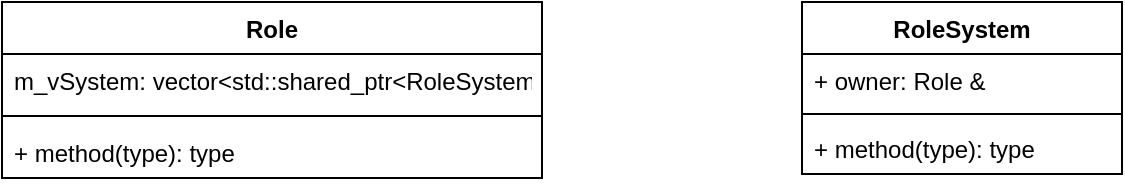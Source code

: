 <mxfile version="20.3.2" type="github">
  <diagram id="C5RBs43oDa-KdzZeNtuy" name="Page-1">
    <mxGraphModel dx="1793" dy="777" grid="1" gridSize="10" guides="1" tooltips="1" connect="1" arrows="1" fold="1" page="1" pageScale="1" pageWidth="827" pageHeight="1169" math="0" shadow="0">
      <root>
        <mxCell id="WIyWlLk6GJQsqaUBKTNV-0" />
        <mxCell id="WIyWlLk6GJQsqaUBKTNV-1" parent="WIyWlLk6GJQsqaUBKTNV-0" />
        <mxCell id="fAB2dnVafPtTf-GOaUal-1" value="Role&#xa;" style="swimlane;fontStyle=1;align=center;verticalAlign=top;childLayout=stackLayout;horizontal=1;startSize=26;horizontalStack=0;resizeParent=1;resizeParentMax=0;resizeLast=0;collapsible=1;marginBottom=0;" vertex="1" parent="WIyWlLk6GJQsqaUBKTNV-1">
          <mxGeometry x="130" y="160" width="270" height="88" as="geometry" />
        </mxCell>
        <mxCell id="fAB2dnVafPtTf-GOaUal-2" value="m_vSystem: vector&lt;std::shared_ptr&lt;RoleSystem&gt;&gt;&#xa;" style="text;strokeColor=none;fillColor=none;align=left;verticalAlign=top;spacingLeft=4;spacingRight=4;overflow=hidden;rotatable=0;points=[[0,0.5],[1,0.5]];portConstraint=eastwest;" vertex="1" parent="fAB2dnVafPtTf-GOaUal-1">
          <mxGeometry y="26" width="270" height="26" as="geometry" />
        </mxCell>
        <mxCell id="fAB2dnVafPtTf-GOaUal-3" value="" style="line;strokeWidth=1;fillColor=none;align=left;verticalAlign=middle;spacingTop=-1;spacingLeft=3;spacingRight=3;rotatable=0;labelPosition=right;points=[];portConstraint=eastwest;strokeColor=inherit;" vertex="1" parent="fAB2dnVafPtTf-GOaUal-1">
          <mxGeometry y="52" width="270" height="10" as="geometry" />
        </mxCell>
        <mxCell id="fAB2dnVafPtTf-GOaUal-4" value="+ method(type): type" style="text;strokeColor=none;fillColor=none;align=left;verticalAlign=top;spacingLeft=4;spacingRight=4;overflow=hidden;rotatable=0;points=[[0,0.5],[1,0.5]];portConstraint=eastwest;" vertex="1" parent="fAB2dnVafPtTf-GOaUal-1">
          <mxGeometry y="62" width="270" height="26" as="geometry" />
        </mxCell>
        <mxCell id="fAB2dnVafPtTf-GOaUal-6" value="RoleSystem&#xa;" style="swimlane;fontStyle=1;align=center;verticalAlign=top;childLayout=stackLayout;horizontal=1;startSize=26;horizontalStack=0;resizeParent=1;resizeParentMax=0;resizeLast=0;collapsible=1;marginBottom=0;" vertex="1" parent="WIyWlLk6GJQsqaUBKTNV-1">
          <mxGeometry x="530" y="160" width="160" height="86" as="geometry" />
        </mxCell>
        <mxCell id="fAB2dnVafPtTf-GOaUal-7" value="+ owner: Role &amp;" style="text;strokeColor=none;fillColor=none;align=left;verticalAlign=top;spacingLeft=4;spacingRight=4;overflow=hidden;rotatable=0;points=[[0,0.5],[1,0.5]];portConstraint=eastwest;" vertex="1" parent="fAB2dnVafPtTf-GOaUal-6">
          <mxGeometry y="26" width="160" height="26" as="geometry" />
        </mxCell>
        <mxCell id="fAB2dnVafPtTf-GOaUal-8" value="" style="line;strokeWidth=1;fillColor=none;align=left;verticalAlign=middle;spacingTop=-1;spacingLeft=3;spacingRight=3;rotatable=0;labelPosition=right;points=[];portConstraint=eastwest;strokeColor=inherit;" vertex="1" parent="fAB2dnVafPtTf-GOaUal-6">
          <mxGeometry y="52" width="160" height="8" as="geometry" />
        </mxCell>
        <mxCell id="fAB2dnVafPtTf-GOaUal-9" value="+ method(type): type" style="text;strokeColor=none;fillColor=none;align=left;verticalAlign=top;spacingLeft=4;spacingRight=4;overflow=hidden;rotatable=0;points=[[0,0.5],[1,0.5]];portConstraint=eastwest;" vertex="1" parent="fAB2dnVafPtTf-GOaUal-6">
          <mxGeometry y="60" width="160" height="26" as="geometry" />
        </mxCell>
      </root>
    </mxGraphModel>
  </diagram>
</mxfile>

